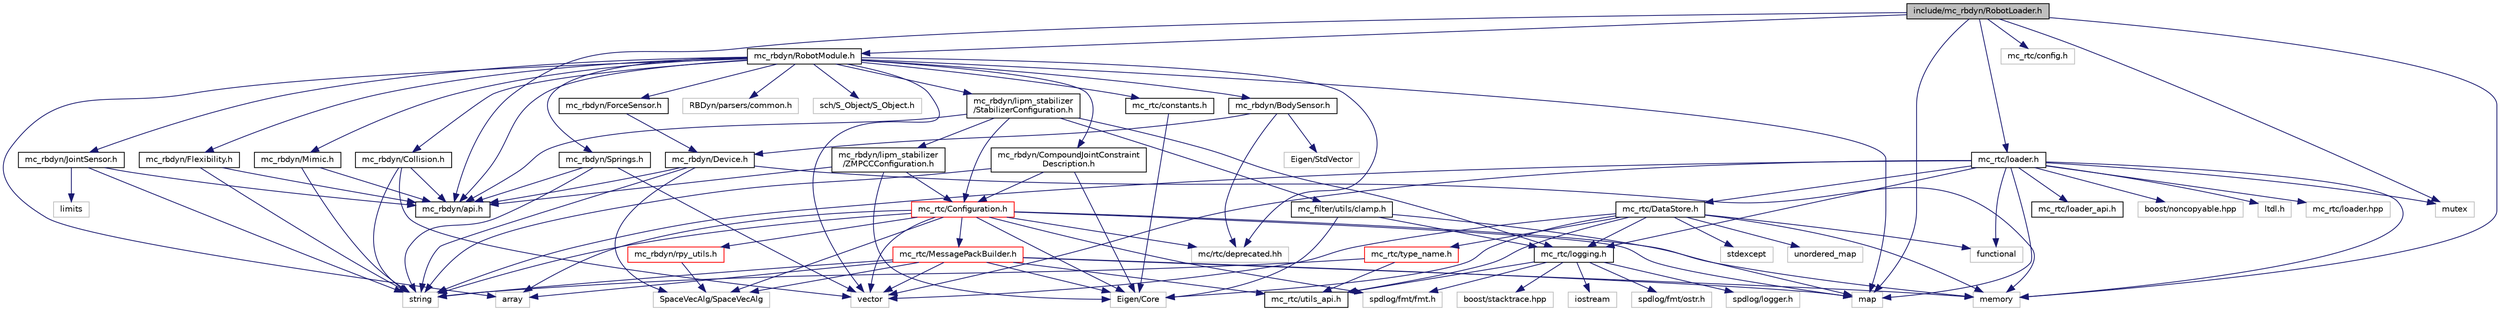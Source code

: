 digraph "include/mc_rbdyn/RobotLoader.h"
{
 // INTERACTIVE_SVG=YES
  edge [fontname="Helvetica",fontsize="10",labelfontname="Helvetica",labelfontsize="10"];
  node [fontname="Helvetica",fontsize="10",shape=record];
  Node0 [label="include/mc_rbdyn/RobotLoader.h",height=0.2,width=0.4,color="black", fillcolor="grey75", style="filled", fontcolor="black"];
  Node0 -> Node1 [color="midnightblue",fontsize="10",style="solid",fontname="Helvetica"];
  Node1 [label="mc_rbdyn/RobotModule.h",height=0.2,width=0.4,color="black", fillcolor="white", style="filled",URL="$RobotModule_8h.html"];
  Node1 -> Node2 [color="midnightblue",fontsize="10",style="solid",fontname="Helvetica"];
  Node2 [label="mc_rbdyn/BodySensor.h",height=0.2,width=0.4,color="black", fillcolor="white", style="filled",URL="$BodySensor_8h.html"];
  Node2 -> Node3 [color="midnightblue",fontsize="10",style="solid",fontname="Helvetica"];
  Node3 [label="mc_rbdyn/Device.h",height=0.2,width=0.4,color="black", fillcolor="white", style="filled",URL="$Device_8h.html"];
  Node3 -> Node4 [color="midnightblue",fontsize="10",style="solid",fontname="Helvetica"];
  Node4 [label="mc_rbdyn/api.h",height=0.2,width=0.4,color="black", fillcolor="white", style="filled",URL="$mc__rbdyn_2api_8h.html"];
  Node3 -> Node5 [color="midnightblue",fontsize="10",style="solid",fontname="Helvetica"];
  Node5 [label="SpaceVecAlg/SpaceVecAlg",height=0.2,width=0.4,color="grey75", fillcolor="white", style="filled"];
  Node3 -> Node6 [color="midnightblue",fontsize="10",style="solid",fontname="Helvetica"];
  Node6 [label="memory",height=0.2,width=0.4,color="grey75", fillcolor="white", style="filled"];
  Node3 -> Node7 [color="midnightblue",fontsize="10",style="solid",fontname="Helvetica"];
  Node7 [label="string",height=0.2,width=0.4,color="grey75", fillcolor="white", style="filled"];
  Node2 -> Node8 [color="midnightblue",fontsize="10",style="solid",fontname="Helvetica"];
  Node8 [label="mc/rtc/deprecated.hh",height=0.2,width=0.4,color="grey75", fillcolor="white", style="filled"];
  Node2 -> Node9 [color="midnightblue",fontsize="10",style="solid",fontname="Helvetica"];
  Node9 [label="Eigen/StdVector",height=0.2,width=0.4,color="grey75", fillcolor="white", style="filled"];
  Node1 -> Node10 [color="midnightblue",fontsize="10",style="solid",fontname="Helvetica"];
  Node10 [label="mc_rbdyn/Collision.h",height=0.2,width=0.4,color="black", fillcolor="white", style="filled",URL="$Collision_8h.html"];
  Node10 -> Node4 [color="midnightblue",fontsize="10",style="solid",fontname="Helvetica"];
  Node10 -> Node7 [color="midnightblue",fontsize="10",style="solid",fontname="Helvetica"];
  Node10 -> Node11 [color="midnightblue",fontsize="10",style="solid",fontname="Helvetica"];
  Node11 [label="vector",height=0.2,width=0.4,color="grey75", fillcolor="white", style="filled"];
  Node1 -> Node12 [color="midnightblue",fontsize="10",style="solid",fontname="Helvetica"];
  Node12 [label="mc_rbdyn/CompoundJointConstraint\lDescription.h",height=0.2,width=0.4,color="black", fillcolor="white", style="filled",URL="$CompoundJointConstraintDescription_8h.html"];
  Node12 -> Node13 [color="midnightblue",fontsize="10",style="solid",fontname="Helvetica"];
  Node13 [label="mc_rtc/Configuration.h",height=0.2,width=0.4,color="red", fillcolor="white", style="filled",URL="$mc__rtc_2Configuration_8h.html"];
  Node13 -> Node14 [color="midnightblue",fontsize="10",style="solid",fontname="Helvetica"];
  Node14 [label="mc_rtc/MessagePackBuilder.h",height=0.2,width=0.4,color="red", fillcolor="white", style="filled",URL="$MessagePackBuilder_8h.html"];
  Node14 -> Node15 [color="midnightblue",fontsize="10",style="solid",fontname="Helvetica"];
  Node15 [label="mc_rtc/utils_api.h",height=0.2,width=0.4,color="black", fillcolor="white", style="filled",URL="$utils__api_8h.html"];
  Node14 -> Node5 [color="midnightblue",fontsize="10",style="solid",fontname="Helvetica"];
  Node14 -> Node16 [color="midnightblue",fontsize="10",style="solid",fontname="Helvetica"];
  Node16 [label="Eigen/Core",height=0.2,width=0.4,color="grey75", fillcolor="white", style="filled"];
  Node14 -> Node17 [color="midnightblue",fontsize="10",style="solid",fontname="Helvetica"];
  Node17 [label="array",height=0.2,width=0.4,color="grey75", fillcolor="white", style="filled"];
  Node14 -> Node19 [color="midnightblue",fontsize="10",style="solid",fontname="Helvetica"];
  Node19 [label="map",height=0.2,width=0.4,color="grey75", fillcolor="white", style="filled"];
  Node14 -> Node6 [color="midnightblue",fontsize="10",style="solid",fontname="Helvetica"];
  Node14 -> Node7 [color="midnightblue",fontsize="10",style="solid",fontname="Helvetica"];
  Node14 -> Node11 [color="midnightblue",fontsize="10",style="solid",fontname="Helvetica"];
  Node13 -> Node5 [color="midnightblue",fontsize="10",style="solid",fontname="Helvetica"];
  Node13 -> Node21 [color="midnightblue",fontsize="10",style="solid",fontname="Helvetica"];
  Node21 [label="mc_rbdyn/rpy_utils.h",height=0.2,width=0.4,color="red", fillcolor="white", style="filled",URL="$rpy__utils_8h.html"];
  Node21 -> Node5 [color="midnightblue",fontsize="10",style="solid",fontname="Helvetica"];
  Node13 -> Node16 [color="midnightblue",fontsize="10",style="solid",fontname="Helvetica"];
  Node13 -> Node17 [color="midnightblue",fontsize="10",style="solid",fontname="Helvetica"];
  Node13 -> Node19 [color="midnightblue",fontsize="10",style="solid",fontname="Helvetica"];
  Node13 -> Node8 [color="midnightblue",fontsize="10",style="solid",fontname="Helvetica"];
  Node13 -> Node6 [color="midnightblue",fontsize="10",style="solid",fontname="Helvetica"];
  Node13 -> Node23 [color="midnightblue",fontsize="10",style="solid",fontname="Helvetica"];
  Node23 [label="spdlog/fmt/fmt.h",height=0.2,width=0.4,color="grey75", fillcolor="white", style="filled"];
  Node13 -> Node7 [color="midnightblue",fontsize="10",style="solid",fontname="Helvetica"];
  Node13 -> Node11 [color="midnightblue",fontsize="10",style="solid",fontname="Helvetica"];
  Node12 -> Node16 [color="midnightblue",fontsize="10",style="solid",fontname="Helvetica"];
  Node12 -> Node7 [color="midnightblue",fontsize="10",style="solid",fontname="Helvetica"];
  Node1 -> Node25 [color="midnightblue",fontsize="10",style="solid",fontname="Helvetica"];
  Node25 [label="mc_rbdyn/Flexibility.h",height=0.2,width=0.4,color="black", fillcolor="white", style="filled",URL="$Flexibility_8h.html"];
  Node25 -> Node4 [color="midnightblue",fontsize="10",style="solid",fontname="Helvetica"];
  Node25 -> Node7 [color="midnightblue",fontsize="10",style="solid",fontname="Helvetica"];
  Node1 -> Node26 [color="midnightblue",fontsize="10",style="solid",fontname="Helvetica"];
  Node26 [label="mc_rbdyn/ForceSensor.h",height=0.2,width=0.4,color="black", fillcolor="white", style="filled",URL="$ForceSensor_8h.html"];
  Node26 -> Node3 [color="midnightblue",fontsize="10",style="solid",fontname="Helvetica"];
  Node1 -> Node27 [color="midnightblue",fontsize="10",style="solid",fontname="Helvetica"];
  Node27 [label="mc_rbdyn/JointSensor.h",height=0.2,width=0.4,color="black", fillcolor="white", style="filled",URL="$JointSensor_8h.html"];
  Node27 -> Node4 [color="midnightblue",fontsize="10",style="solid",fontname="Helvetica"];
  Node27 -> Node28 [color="midnightblue",fontsize="10",style="solid",fontname="Helvetica"];
  Node28 [label="limits",height=0.2,width=0.4,color="grey75", fillcolor="white", style="filled"];
  Node27 -> Node7 [color="midnightblue",fontsize="10",style="solid",fontname="Helvetica"];
  Node1 -> Node29 [color="midnightblue",fontsize="10",style="solid",fontname="Helvetica"];
  Node29 [label="mc_rbdyn/Mimic.h",height=0.2,width=0.4,color="black", fillcolor="white", style="filled",URL="$Mimic_8h.html"];
  Node29 -> Node4 [color="midnightblue",fontsize="10",style="solid",fontname="Helvetica"];
  Node29 -> Node7 [color="midnightblue",fontsize="10",style="solid",fontname="Helvetica"];
  Node1 -> Node30 [color="midnightblue",fontsize="10",style="solid",fontname="Helvetica"];
  Node30 [label="mc_rbdyn/Springs.h",height=0.2,width=0.4,color="black", fillcolor="white", style="filled",URL="$Springs_8h.html"];
  Node30 -> Node4 [color="midnightblue",fontsize="10",style="solid",fontname="Helvetica"];
  Node30 -> Node7 [color="midnightblue",fontsize="10",style="solid",fontname="Helvetica"];
  Node30 -> Node11 [color="midnightblue",fontsize="10",style="solid",fontname="Helvetica"];
  Node1 -> Node4 [color="midnightblue",fontsize="10",style="solid",fontname="Helvetica"];
  Node1 -> Node31 [color="midnightblue",fontsize="10",style="solid",fontname="Helvetica"];
  Node31 [label="mc_rbdyn/lipm_stabilizer\l/StabilizerConfiguration.h",height=0.2,width=0.4,color="black", fillcolor="white", style="filled",URL="$StabilizerConfiguration_8h.html"];
  Node31 -> Node32 [color="midnightblue",fontsize="10",style="solid",fontname="Helvetica"];
  Node32 [label="mc_filter/utils/clamp.h",height=0.2,width=0.4,color="black", fillcolor="white", style="filled",URL="$clamp_8h.html"];
  Node32 -> Node33 [color="midnightblue",fontsize="10",style="solid",fontname="Helvetica"];
  Node33 [label="mc_rtc/logging.h",height=0.2,width=0.4,color="black", fillcolor="white", style="filled",URL="$logging_8h.html"];
  Node33 -> Node15 [color="midnightblue",fontsize="10",style="solid",fontname="Helvetica"];
  Node33 -> Node34 [color="midnightblue",fontsize="10",style="solid",fontname="Helvetica"];
  Node34 [label="iostream",height=0.2,width=0.4,color="grey75", fillcolor="white", style="filled"];
  Node33 -> Node23 [color="midnightblue",fontsize="10",style="solid",fontname="Helvetica"];
  Node33 -> Node35 [color="midnightblue",fontsize="10",style="solid",fontname="Helvetica"];
  Node35 [label="spdlog/fmt/ostr.h",height=0.2,width=0.4,color="grey75", fillcolor="white", style="filled"];
  Node33 -> Node36 [color="midnightblue",fontsize="10",style="solid",fontname="Helvetica"];
  Node36 [label="spdlog/logger.h",height=0.2,width=0.4,color="grey75", fillcolor="white", style="filled"];
  Node33 -> Node37 [color="midnightblue",fontsize="10",style="solid",fontname="Helvetica"];
  Node37 [label="boost/stacktrace.hpp",height=0.2,width=0.4,color="grey75", fillcolor="white", style="filled"];
  Node32 -> Node16 [color="midnightblue",fontsize="10",style="solid",fontname="Helvetica"];
  Node32 -> Node19 [color="midnightblue",fontsize="10",style="solid",fontname="Helvetica"];
  Node31 -> Node4 [color="midnightblue",fontsize="10",style="solid",fontname="Helvetica"];
  Node31 -> Node38 [color="midnightblue",fontsize="10",style="solid",fontname="Helvetica"];
  Node38 [label="mc_rbdyn/lipm_stabilizer\l/ZMPCCConfiguration.h",height=0.2,width=0.4,color="black", fillcolor="white", style="filled",URL="$ZMPCCConfiguration_8h.html"];
  Node38 -> Node4 [color="midnightblue",fontsize="10",style="solid",fontname="Helvetica"];
  Node38 -> Node13 [color="midnightblue",fontsize="10",style="solid",fontname="Helvetica"];
  Node38 -> Node16 [color="midnightblue",fontsize="10",style="solid",fontname="Helvetica"];
  Node31 -> Node13 [color="midnightblue",fontsize="10",style="solid",fontname="Helvetica"];
  Node31 -> Node33 [color="midnightblue",fontsize="10",style="solid",fontname="Helvetica"];
  Node1 -> Node8 [color="midnightblue",fontsize="10",style="solid",fontname="Helvetica"];
  Node1 -> Node39 [color="midnightblue",fontsize="10",style="solid",fontname="Helvetica"];
  Node39 [label="mc_rtc/constants.h",height=0.2,width=0.4,color="black", fillcolor="white", style="filled",URL="$constants_8h.html"];
  Node39 -> Node16 [color="midnightblue",fontsize="10",style="solid",fontname="Helvetica"];
  Node1 -> Node40 [color="midnightblue",fontsize="10",style="solid",fontname="Helvetica"];
  Node40 [label="RBDyn/parsers/common.h",height=0.2,width=0.4,color="grey75", fillcolor="white", style="filled"];
  Node1 -> Node41 [color="midnightblue",fontsize="10",style="solid",fontname="Helvetica"];
  Node41 [label="sch/S_Object/S_Object.h",height=0.2,width=0.4,color="grey75", fillcolor="white", style="filled"];
  Node1 -> Node17 [color="midnightblue",fontsize="10",style="solid",fontname="Helvetica"];
  Node1 -> Node19 [color="midnightblue",fontsize="10",style="solid",fontname="Helvetica"];
  Node1 -> Node11 [color="midnightblue",fontsize="10",style="solid",fontname="Helvetica"];
  Node0 -> Node4 [color="midnightblue",fontsize="10",style="solid",fontname="Helvetica"];
  Node0 -> Node42 [color="midnightblue",fontsize="10",style="solid",fontname="Helvetica"];
  Node42 [label="mc_rtc/config.h",height=0.2,width=0.4,color="grey75", fillcolor="white", style="filled"];
  Node0 -> Node43 [color="midnightblue",fontsize="10",style="solid",fontname="Helvetica"];
  Node43 [label="mc_rtc/loader.h",height=0.2,width=0.4,color="black", fillcolor="white", style="filled",URL="$loader_8h.html",tooltip="ltdl wrapper for mc_rtc purpose "];
  Node43 -> Node44 [color="midnightblue",fontsize="10",style="solid",fontname="Helvetica"];
  Node44 [label="mc_rtc/DataStore.h",height=0.2,width=0.4,color="black", fillcolor="white", style="filled",URL="$DataStore_8h.html"];
  Node44 -> Node33 [color="midnightblue",fontsize="10",style="solid",fontname="Helvetica"];
  Node44 -> Node45 [color="midnightblue",fontsize="10",style="solid",fontname="Helvetica"];
  Node45 [label="mc_rtc/type_name.h",height=0.2,width=0.4,color="red", fillcolor="white", style="filled",URL="$type__name_8h.html"];
  Node45 -> Node15 [color="midnightblue",fontsize="10",style="solid",fontname="Helvetica"];
  Node45 -> Node7 [color="midnightblue",fontsize="10",style="solid",fontname="Helvetica"];
  Node44 -> Node15 [color="midnightblue",fontsize="10",style="solid",fontname="Helvetica"];
  Node44 -> Node47 [color="midnightblue",fontsize="10",style="solid",fontname="Helvetica"];
  Node47 [label="functional",height=0.2,width=0.4,color="grey75", fillcolor="white", style="filled"];
  Node44 -> Node6 [color="midnightblue",fontsize="10",style="solid",fontname="Helvetica"];
  Node44 -> Node48 [color="midnightblue",fontsize="10",style="solid",fontname="Helvetica"];
  Node48 [label="stdexcept",height=0.2,width=0.4,color="grey75", fillcolor="white", style="filled"];
  Node44 -> Node49 [color="midnightblue",fontsize="10",style="solid",fontname="Helvetica"];
  Node49 [label="unordered_map",height=0.2,width=0.4,color="grey75", fillcolor="white", style="filled"];
  Node44 -> Node11 [color="midnightblue",fontsize="10",style="solid",fontname="Helvetica"];
  Node44 -> Node16 [color="midnightblue",fontsize="10",style="solid",fontname="Helvetica"];
  Node43 -> Node50 [color="midnightblue",fontsize="10",style="solid",fontname="Helvetica"];
  Node50 [label="mc_rtc/loader_api.h",height=0.2,width=0.4,color="black", fillcolor="white", style="filled",URL="$loader__api_8h.html"];
  Node43 -> Node33 [color="midnightblue",fontsize="10",style="solid",fontname="Helvetica"];
  Node43 -> Node51 [color="midnightblue",fontsize="10",style="solid",fontname="Helvetica"];
  Node51 [label="boost/noncopyable.hpp",height=0.2,width=0.4,color="grey75", fillcolor="white", style="filled"];
  Node43 -> Node52 [color="midnightblue",fontsize="10",style="solid",fontname="Helvetica"];
  Node52 [label="ltdl.h",height=0.2,width=0.4,color="grey75", fillcolor="white", style="filled"];
  Node43 -> Node47 [color="midnightblue",fontsize="10",style="solid",fontname="Helvetica"];
  Node43 -> Node19 [color="midnightblue",fontsize="10",style="solid",fontname="Helvetica"];
  Node43 -> Node6 [color="midnightblue",fontsize="10",style="solid",fontname="Helvetica"];
  Node43 -> Node53 [color="midnightblue",fontsize="10",style="solid",fontname="Helvetica"];
  Node53 [label="mutex",height=0.2,width=0.4,color="grey75", fillcolor="white", style="filled"];
  Node43 -> Node7 [color="midnightblue",fontsize="10",style="solid",fontname="Helvetica"];
  Node43 -> Node11 [color="midnightblue",fontsize="10",style="solid",fontname="Helvetica"];
  Node43 -> Node54 [color="midnightblue",fontsize="10",style="solid",fontname="Helvetica"];
  Node54 [label="mc_rtc/loader.hpp",height=0.2,width=0.4,color="grey75", fillcolor="white", style="filled"];
  Node0 -> Node19 [color="midnightblue",fontsize="10",style="solid",fontname="Helvetica"];
  Node0 -> Node6 [color="midnightblue",fontsize="10",style="solid",fontname="Helvetica"];
  Node0 -> Node53 [color="midnightblue",fontsize="10",style="solid",fontname="Helvetica"];
}
